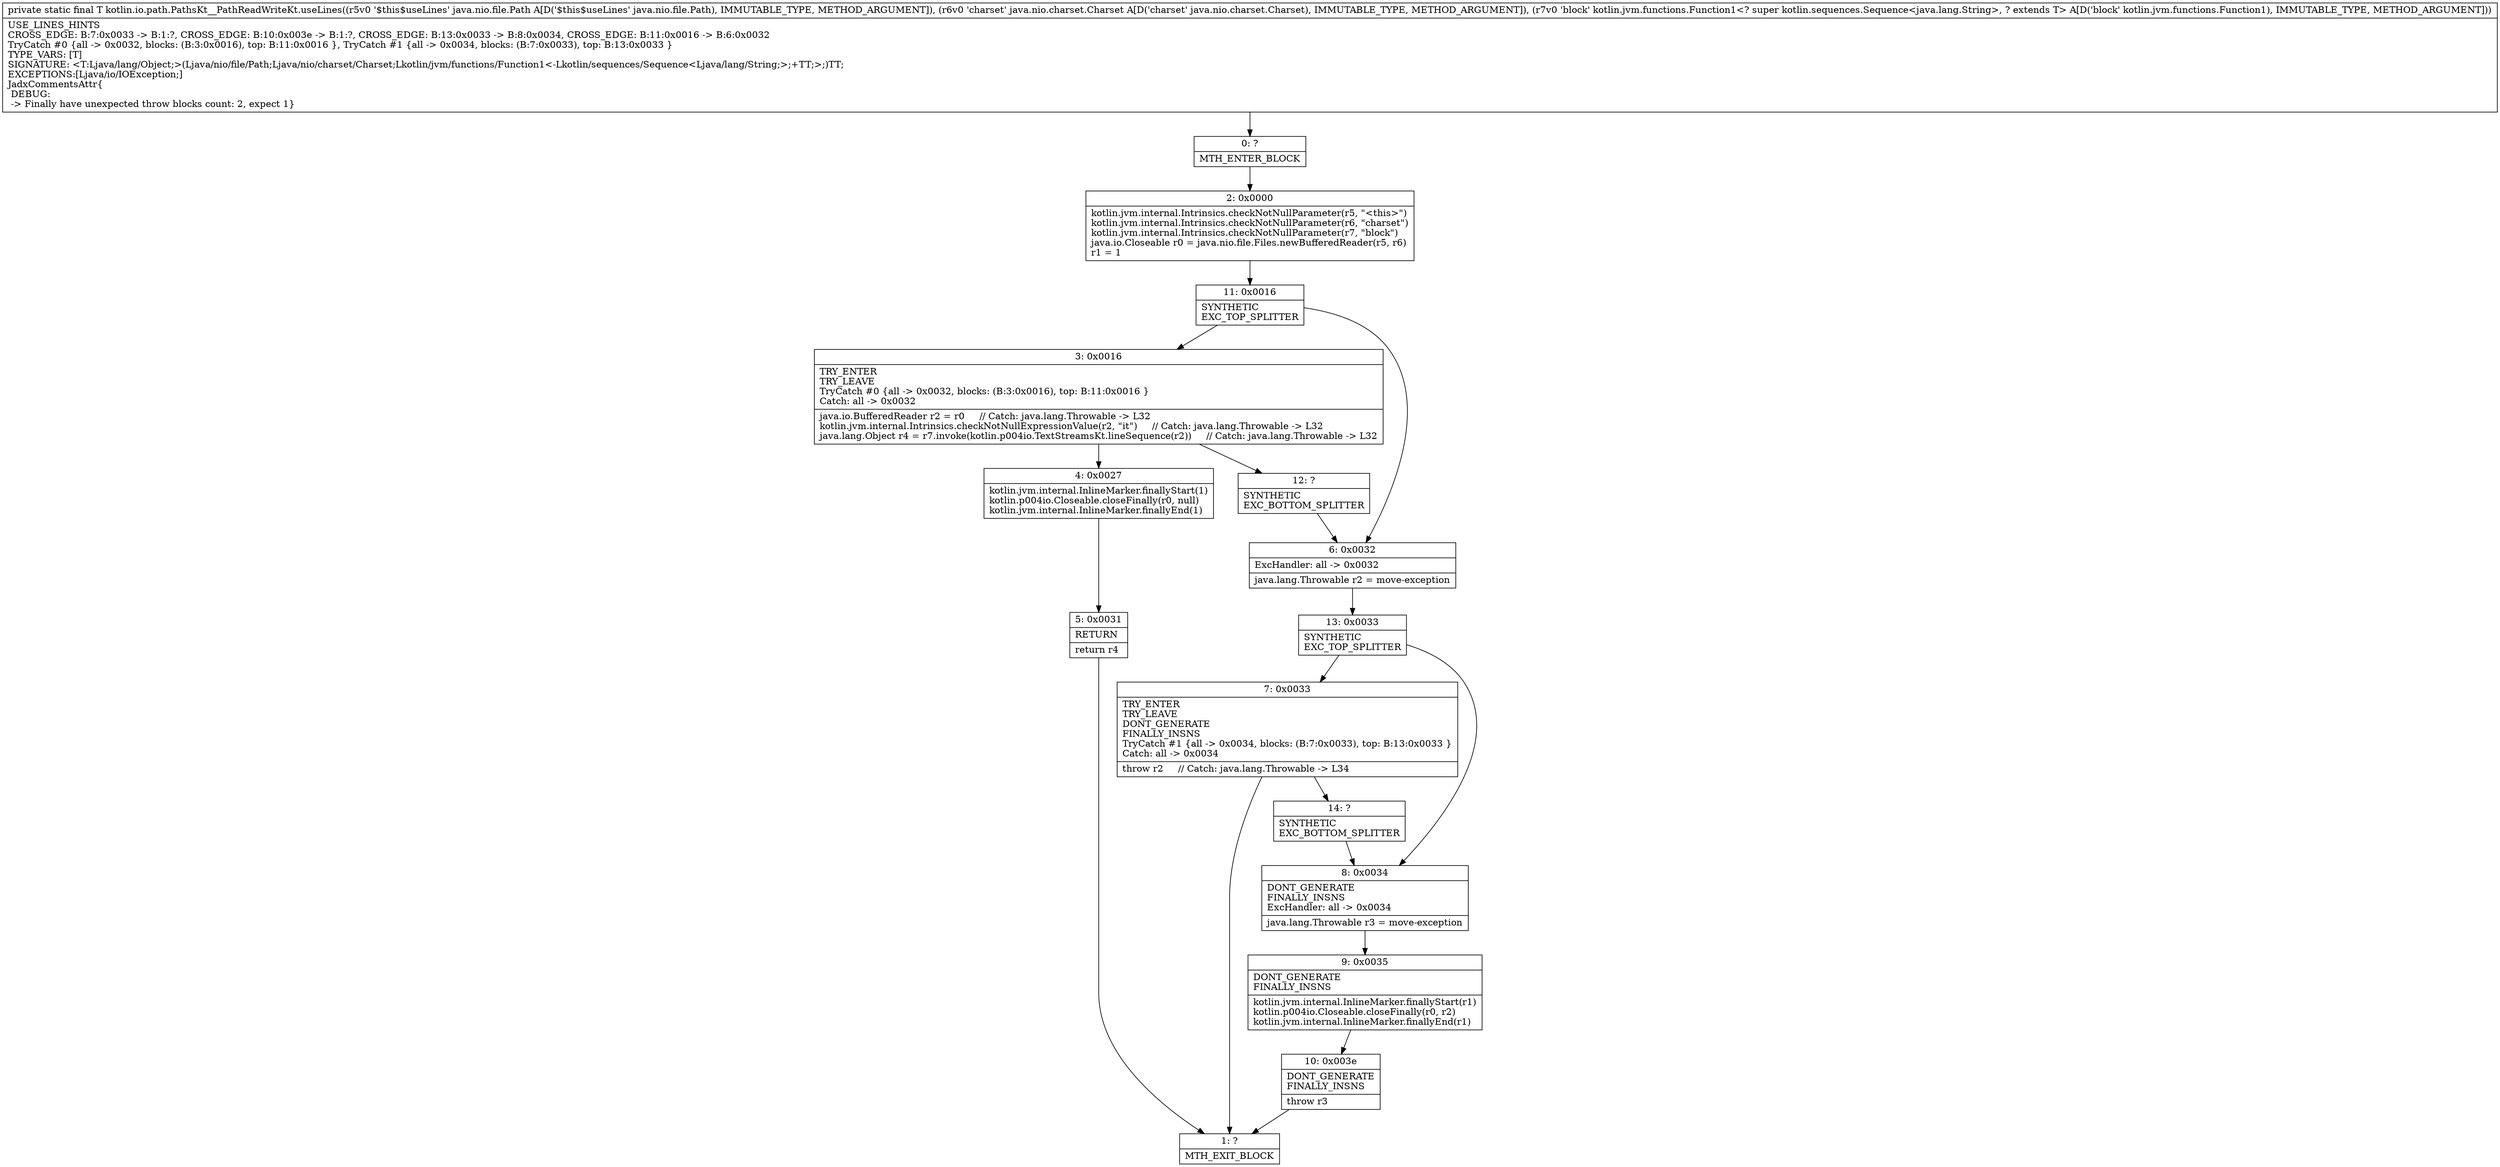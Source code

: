 digraph "CFG forkotlin.io.path.PathsKt__PathReadWriteKt.useLines(Ljava\/nio\/file\/Path;Ljava\/nio\/charset\/Charset;Lkotlin\/jvm\/functions\/Function1;)Ljava\/lang\/Object;" {
Node_0 [shape=record,label="{0\:\ ?|MTH_ENTER_BLOCK\l}"];
Node_2 [shape=record,label="{2\:\ 0x0000|kotlin.jvm.internal.Intrinsics.checkNotNullParameter(r5, \"\<this\>\")\lkotlin.jvm.internal.Intrinsics.checkNotNullParameter(r6, \"charset\")\lkotlin.jvm.internal.Intrinsics.checkNotNullParameter(r7, \"block\")\ljava.io.Closeable r0 = java.nio.file.Files.newBufferedReader(r5, r6)\lr1 = 1\l}"];
Node_11 [shape=record,label="{11\:\ 0x0016|SYNTHETIC\lEXC_TOP_SPLITTER\l}"];
Node_3 [shape=record,label="{3\:\ 0x0016|TRY_ENTER\lTRY_LEAVE\lTryCatch #0 \{all \-\> 0x0032, blocks: (B:3:0x0016), top: B:11:0x0016 \}\lCatch: all \-\> 0x0032\l|java.io.BufferedReader r2 = r0     \/\/ Catch: java.lang.Throwable \-\> L32\lkotlin.jvm.internal.Intrinsics.checkNotNullExpressionValue(r2, \"it\")     \/\/ Catch: java.lang.Throwable \-\> L32\ljava.lang.Object r4 = r7.invoke(kotlin.p004io.TextStreamsKt.lineSequence(r2))     \/\/ Catch: java.lang.Throwable \-\> L32\l}"];
Node_4 [shape=record,label="{4\:\ 0x0027|kotlin.jvm.internal.InlineMarker.finallyStart(1)\lkotlin.p004io.Closeable.closeFinally(r0, null)\lkotlin.jvm.internal.InlineMarker.finallyEnd(1)\l}"];
Node_5 [shape=record,label="{5\:\ 0x0031|RETURN\l|return r4\l}"];
Node_1 [shape=record,label="{1\:\ ?|MTH_EXIT_BLOCK\l}"];
Node_12 [shape=record,label="{12\:\ ?|SYNTHETIC\lEXC_BOTTOM_SPLITTER\l}"];
Node_6 [shape=record,label="{6\:\ 0x0032|ExcHandler: all \-\> 0x0032\l|java.lang.Throwable r2 = move\-exception\l}"];
Node_13 [shape=record,label="{13\:\ 0x0033|SYNTHETIC\lEXC_TOP_SPLITTER\l}"];
Node_7 [shape=record,label="{7\:\ 0x0033|TRY_ENTER\lTRY_LEAVE\lDONT_GENERATE\lFINALLY_INSNS\lTryCatch #1 \{all \-\> 0x0034, blocks: (B:7:0x0033), top: B:13:0x0033 \}\lCatch: all \-\> 0x0034\l|throw r2     \/\/ Catch: java.lang.Throwable \-\> L34\l}"];
Node_14 [shape=record,label="{14\:\ ?|SYNTHETIC\lEXC_BOTTOM_SPLITTER\l}"];
Node_8 [shape=record,label="{8\:\ 0x0034|DONT_GENERATE\lFINALLY_INSNS\lExcHandler: all \-\> 0x0034\l|java.lang.Throwable r3 = move\-exception\l}"];
Node_9 [shape=record,label="{9\:\ 0x0035|DONT_GENERATE\lFINALLY_INSNS\l|kotlin.jvm.internal.InlineMarker.finallyStart(r1)\lkotlin.p004io.Closeable.closeFinally(r0, r2)\lkotlin.jvm.internal.InlineMarker.finallyEnd(r1)\l}"];
Node_10 [shape=record,label="{10\:\ 0x003e|DONT_GENERATE\lFINALLY_INSNS\l|throw r3\l}"];
MethodNode[shape=record,label="{private static final T kotlin.io.path.PathsKt__PathReadWriteKt.useLines((r5v0 '$this$useLines' java.nio.file.Path A[D('$this$useLines' java.nio.file.Path), IMMUTABLE_TYPE, METHOD_ARGUMENT]), (r6v0 'charset' java.nio.charset.Charset A[D('charset' java.nio.charset.Charset), IMMUTABLE_TYPE, METHOD_ARGUMENT]), (r7v0 'block' kotlin.jvm.functions.Function1\<? super kotlin.sequences.Sequence\<java.lang.String\>, ? extends T\> A[D('block' kotlin.jvm.functions.Function1), IMMUTABLE_TYPE, METHOD_ARGUMENT]))  | USE_LINES_HINTS\lCROSS_EDGE: B:7:0x0033 \-\> B:1:?, CROSS_EDGE: B:10:0x003e \-\> B:1:?, CROSS_EDGE: B:13:0x0033 \-\> B:8:0x0034, CROSS_EDGE: B:11:0x0016 \-\> B:6:0x0032\lTryCatch #0 \{all \-\> 0x0032, blocks: (B:3:0x0016), top: B:11:0x0016 \}, TryCatch #1 \{all \-\> 0x0034, blocks: (B:7:0x0033), top: B:13:0x0033 \}\lTYPE_VARS: [T]\lSIGNATURE: \<T:Ljava\/lang\/Object;\>(Ljava\/nio\/file\/Path;Ljava\/nio\/charset\/Charset;Lkotlin\/jvm\/functions\/Function1\<\-Lkotlin\/sequences\/Sequence\<Ljava\/lang\/String;\>;+TT;\>;)TT;\lEXCEPTIONS:[Ljava\/io\/IOException;]\lJadxCommentsAttr\{\l DEBUG: \l \-\> Finally have unexpected throw blocks count: 2, expect 1\}\l}"];
MethodNode -> Node_0;Node_0 -> Node_2;
Node_2 -> Node_11;
Node_11 -> Node_3;
Node_11 -> Node_6;
Node_3 -> Node_4;
Node_3 -> Node_12;
Node_4 -> Node_5;
Node_5 -> Node_1;
Node_12 -> Node_6;
Node_6 -> Node_13;
Node_13 -> Node_7;
Node_13 -> Node_8;
Node_7 -> Node_1;
Node_7 -> Node_14;
Node_14 -> Node_8;
Node_8 -> Node_9;
Node_9 -> Node_10;
Node_10 -> Node_1;
}

